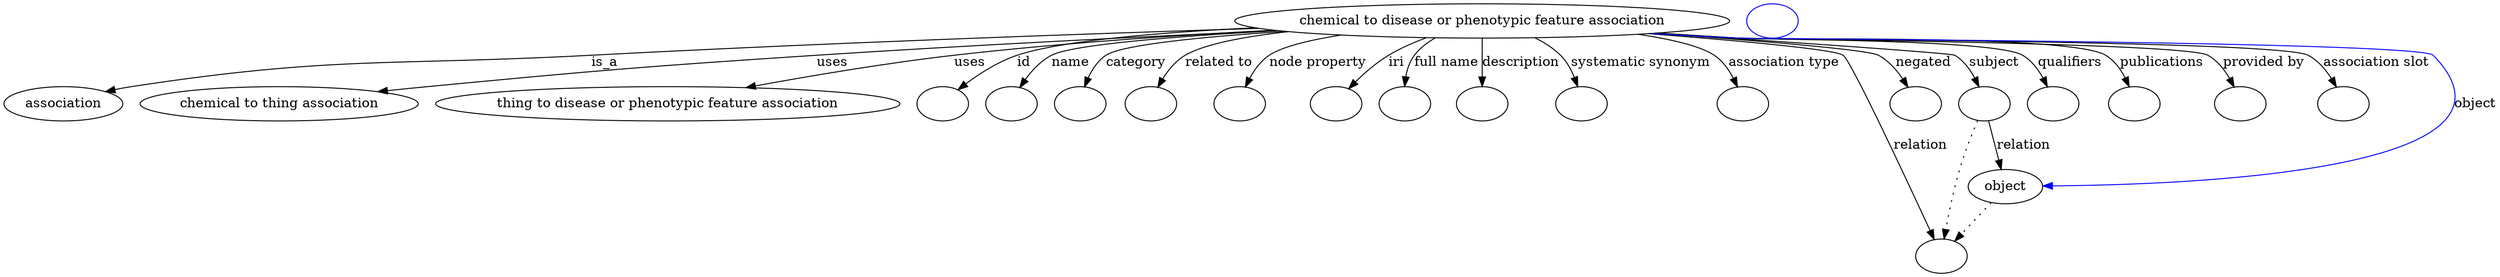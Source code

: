 digraph {
	graph [bb="0,0,2141.6,281"];
	node [label="\N"];
	"chemical to disease or phenotypic feature association"	 [height=0.5,
		label="chemical to disease or phenotypic feature association",
		pos="1273.4,263",
		width=5.5056];
	association	 [height=0.5,
		pos="49.402,177",
		width=1.3723];
	"chemical to disease or phenotypic feature association" -> association	 [label=is_a,
		lp="512.68,220",
		pos="e,85.288,189.48 1089.5,256.22 932.92,250.02 702.01,239.86 500.85,227 325.76,215.8 279.65,228.31 107.4,195 103.33,194.21 99.131,193.24 \
94.952,192.16"];
	"chemical to thing association"	 [height=0.5,
		pos="229.4,177",
		width=3.1391];
	"chemical to disease or phenotypic feature association" -> "chemical to thing association"	 [label=uses,
		lp="667.46,220",
		pos="e,310.37,189.56 1096.6,254.82 910.66,245.08 609.75,226.09 351.4,195 341.33,193.79 330.82,192.41 320.36,190.97"];
	"thing to disease or phenotypic feature association"	 [height=0.5,
		pos="544.4,177",
		width=5.1241];
	"chemical to disease or phenotypic feature association" -> "thing to disease or phenotypic feature association"	 [label=uses,
		lp="821.46,220",
		pos="e,619.69,193.48 1100.7,254.1 1013.2,248.45 905.33,239.75 809.29,227 748.82,218.97 681.25,206.16 629.5,195.51"];
	id	 [color=black,
		height=0.5,
		label="",
		pos="773.4,177",
		width=0.75];
	"chemical to disease or phenotypic feature association" -> id	 [color=black,
		label=id,
		lp="876.85,220",
		pos="e,792.55,189.7 1100.6,254.15 1011.7,248.27 913.09,239.35 870.51,227 845.78,219.83 819.97,206.2 801.17,194.98",
		style=solid];
	name	 [color=black,
		height=0.5,
		label="",
		pos="845.4,177",
		width=0.75];
	"chemical to disease or phenotypic feature association" -> name	 [color=black,
		label=name,
		lp="922.56,220",
		pos="e,859.47,192.53 1094.8,255.07 1019.5,249.75 941.3,241.05 907.08,227 892.1,220.85 877.88,209.81 866.88,199.67",
		style=solid];
	category	 [color=black,
		height=0.5,
		label="",
		pos="917.4,177",
		width=0.75];
	"chemical to disease or phenotypic feature association" -> category	 [color=black,
		label=category,
		lp="981.5,220",
		pos="e,926.44,194.35 1097.5,254.68 1039,249.43 982.28,240.89 957.21,227 947.06,221.38 938.56,212 932.05,202.88",
		style=solid];
	"related to"	 [color=black,
		height=0.5,
		label="",
		pos="989.4,177",
		width=0.75];
	"chemical to disease or phenotypic feature association" -> "related to"	 [color=black,
		label="related to",
		lp="1050.6,220",
		pos="e,997.01,194.68 1122.8,251.23 1080.7,245.77 1041.6,237.98 1023.9,227 1014.9,221.39 1007.6,212.43 1002.1,203.64",
		style=solid];
	"node property"	 [color=black,
		height=0.5,
		label="",
		pos="1061.4,177",
		width=0.75];
	"chemical to disease or phenotypic feature association" -> "node property"	 [color=black,
		label="node property",
		lp="1132.5,220",
		pos="e,1068.2,194.45 1162.2,247.99 1132.6,242.42 1105.5,235.38 1093.3,227 1084.7,221.13 1077.9,212.12 1072.9,203.35",
		style=solid];
	iri	 [color=black,
		height=0.5,
		label="",
		pos="1133.4,177",
		width=0.75];
	"chemical to disease or phenotypic feature association" -> iri	 [color=black,
		label=iri,
		lp="1200.6,220",
		pos="e,1149,191.82 1229,245.39 1217.3,240.07 1204.9,233.81 1194,227 1180.9,218.83 1167.5,208.12 1156.7,198.7",
		style=solid];
	"full name"	 [color=black,
		height=0.5,
		label="",
		pos="1205.4,177",
		width=0.75];
	"chemical to disease or phenotypic feature association" -> "full name"	 [color=black,
		label="full name",
		lp="1244,220",
		pos="e,1206.3,195.01 1236.6,245.3 1229.3,240.29 1222.2,234.19 1217.1,227 1212.6,220.6 1209.8,212.69 1208.1,205.06",
		style=solid];
	description	 [color=black,
		height=0.5,
		label="",
		pos="1277.4,177",
		width=0.75];
	"chemical to disease or phenotypic feature association" -> description	 [color=black,
		label=description,
		lp="1305.5,220",
		pos="e,1275.5,195.3 1273.4,244.94 1273.4,235.43 1273.6,223.58 1274.2,213 1274.3,210.57 1274.5,208.05 1274.7,205.52",
		style=solid];
	"systematic synonym"	 [color=black,
		height=0.5,
		label="",
		pos="1358.4,177",
		width=0.75];
	"chemical to disease or phenotypic feature association" -> "systematic synonym"	 [color=black,
		label="systematic synonym",
		lp="1403.4,220",
		pos="e,1353.7,194.76 1313.5,245.19 1321.8,240.18 1330,234.11 1336.4,227 1342.3,220.49 1346.8,212.16 1350.1,204.18",
		style=solid];
	"association type"	 [color=black,
		height=0.5,
		label="",
		pos="1495.4,177",
		width=0.75];
	"chemical to disease or phenotypic feature association" -> "association type"	 [color=black,
		label="association type",
		lp="1523.3,220",
		pos="e,1488.9,194.48 1391.6,248.55 1422.9,243.01 1451.5,235.85 1464.4,227 1472.8,221.23 1479.4,212.35 1484.3,203.67",
		style=solid];
	subject	 [color=black,
		height=0.5,
		label="",
		pos="1705.4,177",
		width=0.75];
	"chemical to disease or phenotypic feature association" -> subject	 [color=black,
		label=subject,
		lp="1706.2,220",
		pos="e,1698.3,194.39 1415.8,250.47 1529.5,240.41 1670,227.84 1671.4,227 1680.8,221.49 1688.1,212.26 1693.5,203.22",
		style=solid];
	negated	 [color=black,
		height=0.5,
		label="",
		pos="1633.4,177",
		width=0.75];
	"chemical to disease or phenotypic feature association" -> negated	 [color=black,
		label=negated,
		lp="1645.2,220",
		pos="e,1630.2,195.13 1410.3,249.97 1502.2,240.98 1607.1,230.11 1611.4,227 1618.8,221.61 1623.7,213.2 1627,204.8",
		style=solid];
	relation	 [color=black,
		height=0.5,
		label="",
		pos="1681.4,18",
		width=0.75];
	"chemical to disease or phenotypic feature association" -> relation	 [color=black,
		label=relation,
		lp="1634.8,134",
		pos="e,1670,34.799 1409,249.83 1484.8,241.93 1565.6,232.4 1572.4,227 1597.7,207.03 1583.5,188.07 1597.4,159 1617.4,116.94 1646.2,71.086 \
1664.3,43.443",
		style=solid];
	qualifiers	 [color=black,
		height=0.5,
		label="",
		pos="1777.4,177",
		width=0.75];
	"chemical to disease or phenotypic feature association" -> qualifiers	 [color=black,
		label=qualifiers,
		lp="1776.5,220",
		pos="e,1766.8,193.59 1415.1,250.4 1436.9,248.54 1459.3,246.68 1480.4,245 1535.9,240.59 1680.1,250.93 1730.4,227 1742.2,221.38 1752.5,\
211.38 1760.5,201.79",
		style=solid];
	publications	 [color=black,
		height=0.5,
		label="",
		pos="1849.4,177",
		width=0.75];
	"chemical to disease or phenotypic feature association" -> publications	 [color=black,
		label=publications,
		lp="1859.6,220",
		pos="e,1839.8,194.13 1413.4,250.22 1435.8,248.35 1458.7,246.54 1480.4,245 1516.6,242.43 1773.9,243.04 1806.4,227 1817.4,221.58 1826.7,\
211.93 1833.9,202.54",
		style=solid];
	"provided by"	 [color=black,
		height=0.5,
		label="",
		pos="1929.4,177",
		width=0.75];
	"chemical to disease or phenotypic feature association" -> "provided by"	 [color=black,
		label="provided by",
		lp="1946,220",
		pos="e,1923.1,194.55 1412,250.11 1434.8,248.23 1458.3,246.44 1480.4,245 1526.7,241.99 1857.2,250.14 1897.4,227 1906.5,221.73 1913.5,212.68 \
1918.5,203.71",
		style=solid];
	"association slot"	 [color=black,
		height=0.5,
		label="",
		pos="2019.4,177",
		width=0.75];
	"chemical to disease or phenotypic feature association" -> "association slot"	 [color=black,
		label="association slot",
		lp="2042.4,220",
		pos="e,2011.8,194.64 1411.1,250.04 1434.2,248.15 1458,246.37 1480.4,245 1536.2,241.58 1934.1,253.38 1983.4,227 1993.2,221.78 2000.9,212.6 \
2006.7,203.53",
		style=solid];
	object	 [height=0.5,
		pos="1741.4,91",
		width=0.88096];
	"chemical to disease or phenotypic feature association" -> object	 [color=blue,
		label=object,
		lp="2124.5,177",
		pos="e,1773.2,92.67 1410.6,249.96 1433.8,248.07 1457.8,246.32 1480.4,245 1514.2,243.03 2065.8,251.29 2089.4,227 2183.4,130.18 1894.8,\
100.91 1783.4,93.337",
		style=solid];
	subject -> relation	 [pos="e,1684.1,36.109 1702.7,159.07 1698.6,131.63 1690.6,78.991 1685.7,46.347",
		style=dotted];
	subject -> object	 [label=relation,
		lp="1747.8,134",
		pos="e,1734,108.67 1712.7,159.6 1717.7,147.67 1724.4,131.61 1730.1,118.03"];
	object -> relation	 [pos="e,1694.6,33.998 1727.8,74.435 1719.9,64.781 1709.7,52.443 1700.9,41.766",
		style=dotted];
	"chemical to disease or phenotypic feature association object"	 [color=blue,
		height=0.5,
		label="",
		pos="1516.4,263",
		width=0.75];
}
